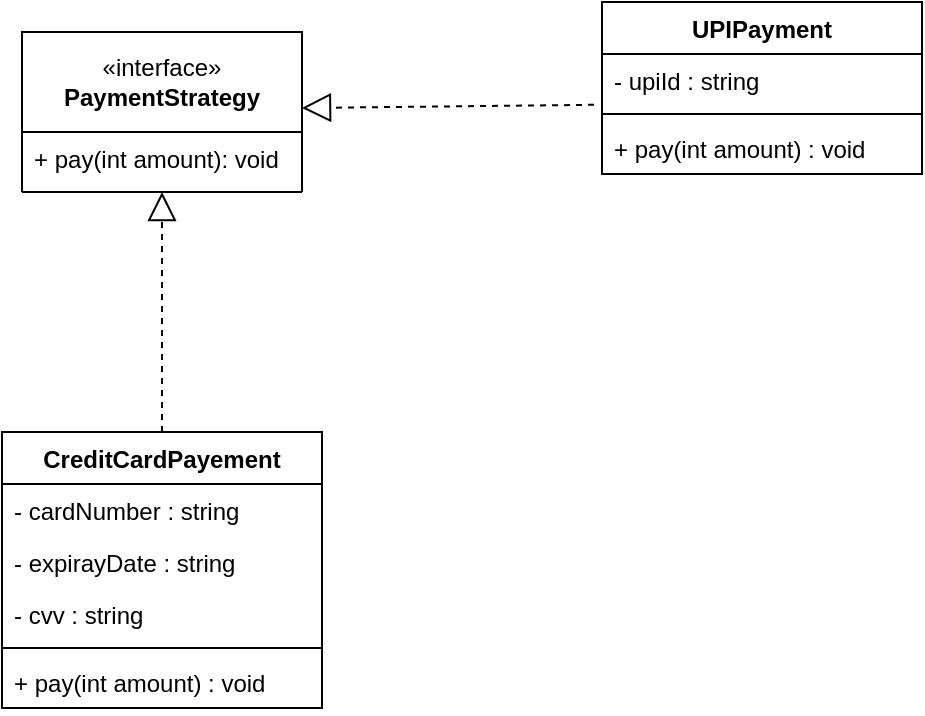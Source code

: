 <mxfile version="22.1.21" type="device">
  <diagram name="Page-1" id="Clb8Xul--orJkokfgxBV">
    <mxGraphModel dx="1050" dy="691" grid="1" gridSize="10" guides="1" tooltips="1" connect="1" arrows="1" fold="1" page="1" pageScale="1" pageWidth="1169" pageHeight="827" math="0" shadow="0">
      <root>
        <mxCell id="0" />
        <mxCell id="1" parent="0" />
        <mxCell id="Pm6yPaOmJ5-20Bbt8mWy-29" value="" style="group" vertex="1" connectable="0" parent="1">
          <mxGeometry x="380" y="110" width="140" height="84" as="geometry" />
        </mxCell>
        <mxCell id="Pm6yPaOmJ5-20Bbt8mWy-27" value="" style="group" vertex="1" connectable="0" parent="Pm6yPaOmJ5-20Bbt8mWy-29">
          <mxGeometry width="140" height="84" as="geometry" />
        </mxCell>
        <mxCell id="Pm6yPaOmJ5-20Bbt8mWy-2" value="«interface»&lt;br&gt;&lt;b&gt;PaymentStrategy&lt;/b&gt;" style="html=1;whiteSpace=wrap;" vertex="1" parent="Pm6yPaOmJ5-20Bbt8mWy-27">
          <mxGeometry width="140" height="50" as="geometry" />
        </mxCell>
        <mxCell id="Pm6yPaOmJ5-20Bbt8mWy-3" value="+ pay(int amount): void" style="text;strokeColor=none;fillColor=none;align=left;verticalAlign=top;spacingLeft=4;spacingRight=4;overflow=hidden;rotatable=0;points=[[0,0.5],[1,0.5]];portConstraint=eastwest;whiteSpace=wrap;html=1;" vertex="1" parent="Pm6yPaOmJ5-20Bbt8mWy-27">
          <mxGeometry y="50" width="140" height="26" as="geometry" />
        </mxCell>
        <mxCell id="Pm6yPaOmJ5-20Bbt8mWy-19" value="" style="line;strokeWidth=1;fillColor=none;align=left;verticalAlign=middle;spacingTop=-1;spacingLeft=3;spacingRight=3;rotatable=0;labelPosition=right;points=[];portConstraint=eastwest;strokeColor=inherit;" vertex="1" parent="Pm6yPaOmJ5-20Bbt8mWy-27">
          <mxGeometry y="76" width="140" height="8" as="geometry" />
        </mxCell>
        <mxCell id="Pm6yPaOmJ5-20Bbt8mWy-25" value="" style="endArrow=none;html=1;rounded=0;" edge="1" parent="Pm6yPaOmJ5-20Bbt8mWy-27">
          <mxGeometry width="50" height="50" relative="1" as="geometry">
            <mxPoint y="80" as="sourcePoint" />
            <mxPoint y="50" as="targetPoint" />
          </mxGeometry>
        </mxCell>
        <mxCell id="Pm6yPaOmJ5-20Bbt8mWy-26" value="" style="endArrow=none;html=1;rounded=0;" edge="1" parent="Pm6yPaOmJ5-20Bbt8mWy-27">
          <mxGeometry width="50" height="50" relative="1" as="geometry">
            <mxPoint x="140" y="80" as="sourcePoint" />
            <mxPoint x="140" y="50" as="targetPoint" />
          </mxGeometry>
        </mxCell>
        <mxCell id="Pm6yPaOmJ5-20Bbt8mWy-28" value="" style="endArrow=none;html=1;rounded=0;" edge="1" parent="Pm6yPaOmJ5-20Bbt8mWy-29">
          <mxGeometry width="50" height="50" relative="1" as="geometry">
            <mxPoint x="140" y="80" as="sourcePoint" />
            <mxPoint y="80" as="targetPoint" />
          </mxGeometry>
        </mxCell>
        <mxCell id="Pm6yPaOmJ5-20Bbt8mWy-30" value="CreditCardPayement" style="swimlane;fontStyle=1;align=center;verticalAlign=top;childLayout=stackLayout;horizontal=1;startSize=26;horizontalStack=0;resizeParent=1;resizeParentMax=0;resizeLast=0;collapsible=1;marginBottom=0;whiteSpace=wrap;html=1;" vertex="1" parent="1">
          <mxGeometry x="370" y="310" width="160" height="138" as="geometry" />
        </mxCell>
        <mxCell id="Pm6yPaOmJ5-20Bbt8mWy-36" value="" style="endArrow=block;dashed=1;endFill=0;endSize=12;html=1;rounded=0;" edge="1" parent="Pm6yPaOmJ5-20Bbt8mWy-30">
          <mxGeometry width="160" relative="1" as="geometry">
            <mxPoint x="80" as="sourcePoint" />
            <mxPoint x="80" y="-120" as="targetPoint" />
          </mxGeometry>
        </mxCell>
        <mxCell id="Pm6yPaOmJ5-20Bbt8mWy-31" value="- cardNumber : string" style="text;strokeColor=none;fillColor=none;align=left;verticalAlign=top;spacingLeft=4;spacingRight=4;overflow=hidden;rotatable=0;points=[[0,0.5],[1,0.5]];portConstraint=eastwest;whiteSpace=wrap;html=1;" vertex="1" parent="Pm6yPaOmJ5-20Bbt8mWy-30">
          <mxGeometry y="26" width="160" height="26" as="geometry" />
        </mxCell>
        <mxCell id="Pm6yPaOmJ5-20Bbt8mWy-34" value="- expirayDate : string" style="text;strokeColor=none;fillColor=none;align=left;verticalAlign=top;spacingLeft=4;spacingRight=4;overflow=hidden;rotatable=0;points=[[0,0.5],[1,0.5]];portConstraint=eastwest;whiteSpace=wrap;html=1;" vertex="1" parent="Pm6yPaOmJ5-20Bbt8mWy-30">
          <mxGeometry y="52" width="160" height="26" as="geometry" />
        </mxCell>
        <mxCell id="Pm6yPaOmJ5-20Bbt8mWy-33" value="- cvv : string" style="text;strokeColor=none;fillColor=none;align=left;verticalAlign=top;spacingLeft=4;spacingRight=4;overflow=hidden;rotatable=0;points=[[0,0.5],[1,0.5]];portConstraint=eastwest;whiteSpace=wrap;html=1;" vertex="1" parent="Pm6yPaOmJ5-20Bbt8mWy-30">
          <mxGeometry y="78" width="160" height="26" as="geometry" />
        </mxCell>
        <mxCell id="Pm6yPaOmJ5-20Bbt8mWy-32" value="" style="line;strokeWidth=1;fillColor=none;align=left;verticalAlign=middle;spacingTop=-1;spacingLeft=3;spacingRight=3;rotatable=0;labelPosition=right;points=[];portConstraint=eastwest;strokeColor=inherit;" vertex="1" parent="Pm6yPaOmJ5-20Bbt8mWy-30">
          <mxGeometry y="104" width="160" height="8" as="geometry" />
        </mxCell>
        <mxCell id="Pm6yPaOmJ5-20Bbt8mWy-35" value="+ pay(int amount) : void" style="text;strokeColor=none;fillColor=none;align=left;verticalAlign=top;spacingLeft=4;spacingRight=4;overflow=hidden;rotatable=0;points=[[0,0.5],[1,0.5]];portConstraint=eastwest;whiteSpace=wrap;html=1;" vertex="1" parent="Pm6yPaOmJ5-20Bbt8mWy-30">
          <mxGeometry y="112" width="160" height="26" as="geometry" />
        </mxCell>
        <mxCell id="Pm6yPaOmJ5-20Bbt8mWy-37" value="UPIPayment" style="swimlane;fontStyle=1;align=center;verticalAlign=top;childLayout=stackLayout;horizontal=1;startSize=26;horizontalStack=0;resizeParent=1;resizeParentMax=0;resizeLast=0;collapsible=1;marginBottom=0;whiteSpace=wrap;html=1;" vertex="1" parent="1">
          <mxGeometry x="670" y="95" width="160" height="86" as="geometry" />
        </mxCell>
        <mxCell id="Pm6yPaOmJ5-20Bbt8mWy-41" value="- upiId : string" style="text;strokeColor=none;fillColor=none;align=left;verticalAlign=top;spacingLeft=4;spacingRight=4;overflow=hidden;rotatable=0;points=[[0,0.5],[1,0.5]];portConstraint=eastwest;whiteSpace=wrap;html=1;" vertex="1" parent="Pm6yPaOmJ5-20Bbt8mWy-37">
          <mxGeometry y="26" width="160" height="26" as="geometry" />
        </mxCell>
        <mxCell id="Pm6yPaOmJ5-20Bbt8mWy-42" value="" style="line;strokeWidth=1;fillColor=none;align=left;verticalAlign=middle;spacingTop=-1;spacingLeft=3;spacingRight=3;rotatable=0;labelPosition=right;points=[];portConstraint=eastwest;strokeColor=inherit;" vertex="1" parent="Pm6yPaOmJ5-20Bbt8mWy-37">
          <mxGeometry y="52" width="160" height="8" as="geometry" />
        </mxCell>
        <mxCell id="Pm6yPaOmJ5-20Bbt8mWy-43" value="+ pay(int amount) : void" style="text;strokeColor=none;fillColor=none;align=left;verticalAlign=top;spacingLeft=4;spacingRight=4;overflow=hidden;rotatable=0;points=[[0,0.5],[1,0.5]];portConstraint=eastwest;whiteSpace=wrap;html=1;" vertex="1" parent="Pm6yPaOmJ5-20Bbt8mWy-37">
          <mxGeometry y="60" width="160" height="26" as="geometry" />
        </mxCell>
        <mxCell id="Pm6yPaOmJ5-20Bbt8mWy-45" value="" style="endArrow=block;dashed=1;endFill=0;endSize=12;html=1;rounded=0;exitX=-0.025;exitY=0.977;exitDx=0;exitDy=0;exitPerimeter=0;" edge="1" parent="1" source="Pm6yPaOmJ5-20Bbt8mWy-41">
          <mxGeometry width="160" relative="1" as="geometry">
            <mxPoint x="670" y="121" as="sourcePoint" />
            <mxPoint x="520" y="148" as="targetPoint" />
          </mxGeometry>
        </mxCell>
      </root>
    </mxGraphModel>
  </diagram>
</mxfile>
